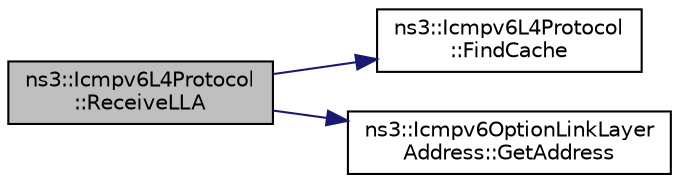 digraph "ns3::Icmpv6L4Protocol::ReceiveLLA"
{
  edge [fontname="Helvetica",fontsize="10",labelfontname="Helvetica",labelfontsize="10"];
  node [fontname="Helvetica",fontsize="10",shape=record];
  rankdir="LR";
  Node1 [label="ns3::Icmpv6L4Protocol\l::ReceiveLLA",height=0.2,width=0.4,color="black", fillcolor="grey75", style="filled", fontcolor="black"];
  Node1 -> Node2 [color="midnightblue",fontsize="10",style="solid"];
  Node2 [label="ns3::Icmpv6L4Protocol\l::FindCache",height=0.2,width=0.4,color="black", fillcolor="white", style="filled",URL="$d7/d1d/classns3_1_1Icmpv6L4Protocol.html#a90167126423f3957718e22a8bcd325c8",tooltip="Get the cache corresponding to the device. "];
  Node1 -> Node3 [color="midnightblue",fontsize="10",style="solid"];
  Node3 [label="ns3::Icmpv6OptionLinkLayer\lAddress::GetAddress",height=0.2,width=0.4,color="black", fillcolor="white", style="filled",URL="$d5/dba/classns3_1_1Icmpv6OptionLinkLayerAddress.html#abde7b8f39882da8d506856e6dd67700a",tooltip="Get the hardware address. "];
}
